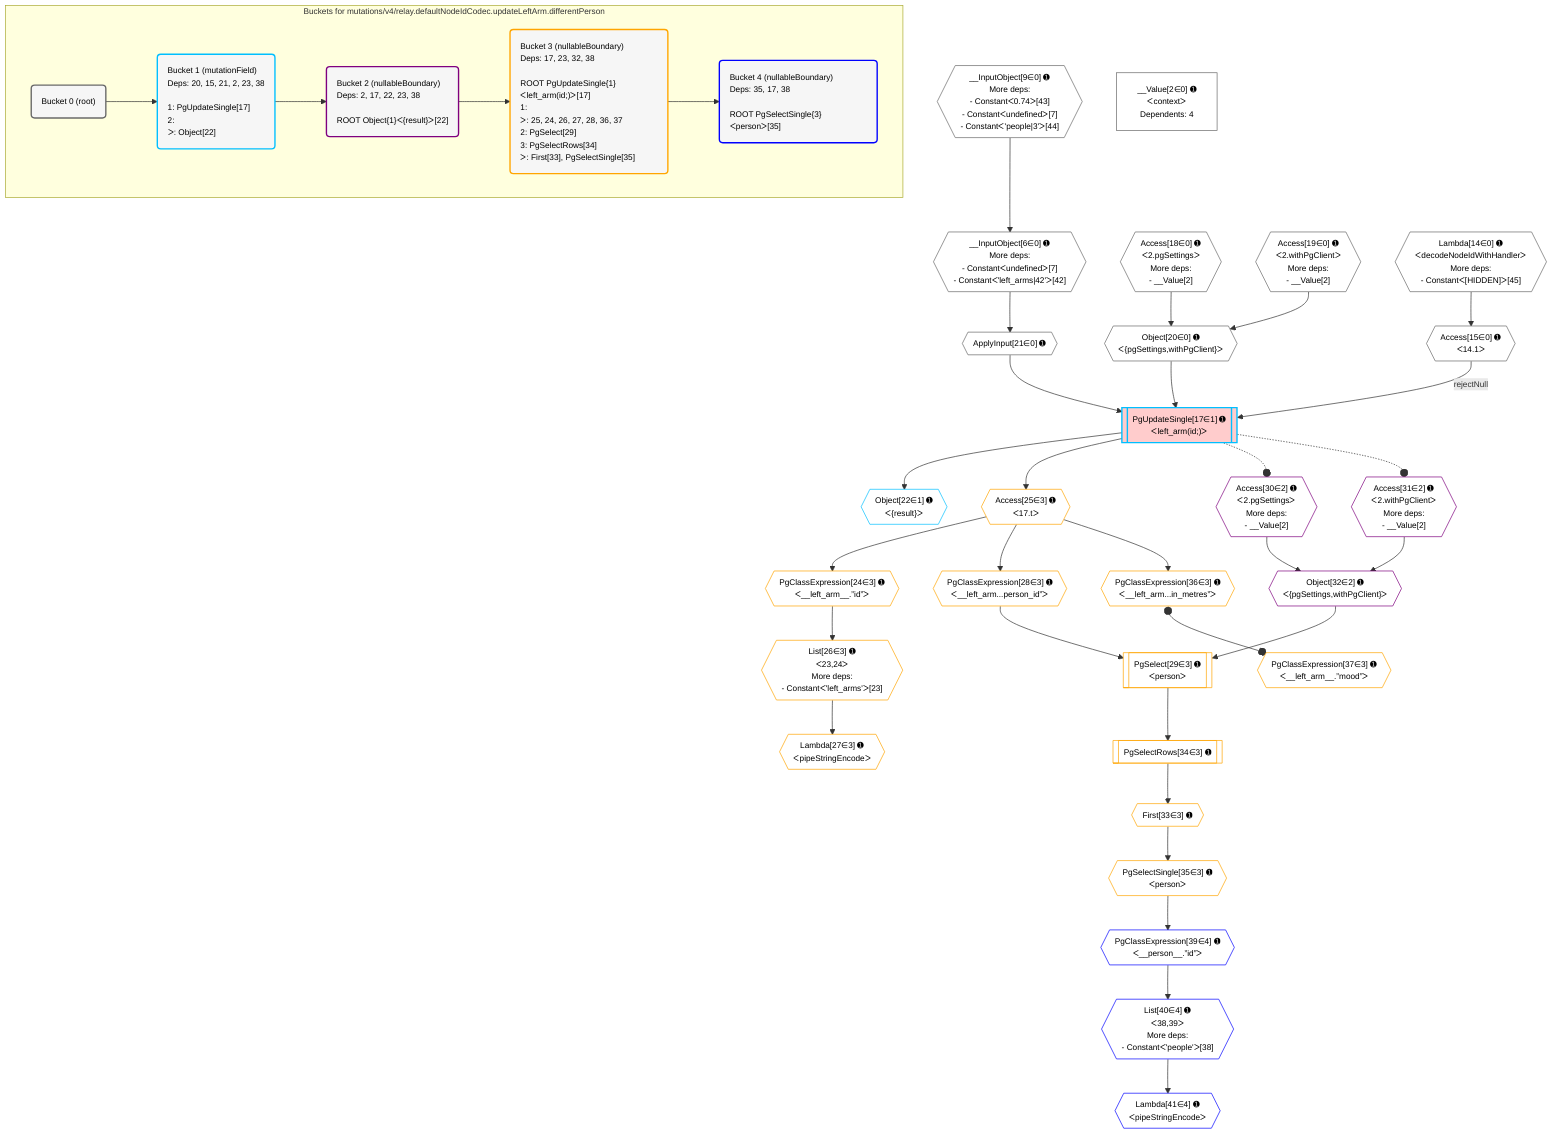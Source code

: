 %%{init: {'themeVariables': { 'fontSize': '12px'}}}%%
graph TD
    classDef path fill:#eee,stroke:#000,color:#000
    classDef plan fill:#fff,stroke-width:1px,color:#000
    classDef itemplan fill:#fff,stroke-width:2px,color:#000
    classDef unbatchedplan fill:#dff,stroke-width:1px,color:#000
    classDef sideeffectplan fill:#fcc,stroke-width:2px,color:#000
    classDef bucket fill:#f6f6f6,color:#000,stroke-width:2px,text-align:left

    subgraph "Buckets for mutations/v4/relay.defaultNodeIdCodec.updateLeftArm.differentPerson"
    Bucket0("Bucket 0 (root)"):::bucket
    Bucket1("Bucket 1 (mutationField)<br />Deps: 20, 15, 21, 2, 23, 38<br /><br />1: PgUpdateSingle[17]<br />2: <br />ᐳ: Object[22]"):::bucket
    Bucket2("Bucket 2 (nullableBoundary)<br />Deps: 2, 17, 22, 23, 38<br /><br />ROOT Object{1}ᐸ{result}ᐳ[22]"):::bucket
    Bucket3("Bucket 3 (nullableBoundary)<br />Deps: 17, 23, 32, 38<br /><br />ROOT PgUpdateSingle{1}ᐸleft_arm(id;)ᐳ[17]<br />1: <br />ᐳ: 25, 24, 26, 27, 28, 36, 37<br />2: PgSelect[29]<br />3: PgSelectRows[34]<br />ᐳ: First[33], PgSelectSingle[35]"):::bucket
    Bucket4("Bucket 4 (nullableBoundary)<br />Deps: 35, 17, 38<br /><br />ROOT PgSelectSingle{3}ᐸpersonᐳ[35]"):::bucket
    end
    Bucket0 --> Bucket1
    Bucket1 --> Bucket2
    Bucket2 --> Bucket3
    Bucket3 --> Bucket4

    %% plan dependencies
    __InputObject6{{"__InputObject[6∈0] ➊<br />More deps:<br />- Constantᐸundefinedᐳ[7]<br />- Constantᐸ'left_arms|42'ᐳ[42]"}}:::plan
    __InputObject9{{"__InputObject[9∈0] ➊<br />More deps:<br />- Constantᐸ0.74ᐳ[43]<br />- Constantᐸundefinedᐳ[7]<br />- Constantᐸ'people|3'ᐳ[44]"}}:::plan
    __InputObject9 --> __InputObject6
    Object20{{"Object[20∈0] ➊<br />ᐸ{pgSettings,withPgClient}ᐳ"}}:::plan
    Access18{{"Access[18∈0] ➊<br />ᐸ2.pgSettingsᐳ<br />More deps:<br />- __Value[2]"}}:::plan
    Access19{{"Access[19∈0] ➊<br />ᐸ2.withPgClientᐳ<br />More deps:<br />- __Value[2]"}}:::plan
    Access18 & Access19 --> Object20
    Lambda14{{"Lambda[14∈0] ➊<br />ᐸdecodeNodeIdWithHandlerᐳ<br />More deps:<br />- Constantᐸ[HIDDEN]ᐳ[45]"}}:::plan
    Access15{{"Access[15∈0] ➊<br />ᐸ14.1ᐳ"}}:::plan
    Lambda14 --> Access15
    ApplyInput21{{"ApplyInput[21∈0] ➊"}}:::plan
    __InputObject6 --> ApplyInput21
    __Value2["__Value[2∈0] ➊<br />ᐸcontextᐳ<br />Dependents: 4"]:::plan
    PgUpdateSingle17[["PgUpdateSingle[17∈1] ➊<br />ᐸleft_arm(id;)ᐳ"]]:::sideeffectplan
    Access15 -->|rejectNull| PgUpdateSingle17
    Object20 & ApplyInput21 --> PgUpdateSingle17
    Object22{{"Object[22∈1] ➊<br />ᐸ{result}ᐳ"}}:::plan
    PgUpdateSingle17 --> Object22
    Object32{{"Object[32∈2] ➊<br />ᐸ{pgSettings,withPgClient}ᐳ"}}:::plan
    Access30{{"Access[30∈2] ➊<br />ᐸ2.pgSettingsᐳ<br />More deps:<br />- __Value[2]"}}:::plan
    Access31{{"Access[31∈2] ➊<br />ᐸ2.withPgClientᐳ<br />More deps:<br />- __Value[2]"}}:::plan
    Access30 & Access31 --> Object32
    List26{{"List[26∈3] ➊<br />ᐸ23,24ᐳ<br />More deps:<br />- Constantᐸ'left_arms'ᐳ[23]"}}:::plan
    PgClassExpression24{{"PgClassExpression[24∈3] ➊<br />ᐸ__left_arm__.”id”ᐳ"}}:::plan
    PgClassExpression24 --> List26
    PgSelect29[["PgSelect[29∈3] ➊<br />ᐸpersonᐳ"]]:::plan
    PgClassExpression28{{"PgClassExpression[28∈3] ➊<br />ᐸ__left_arm...person_id”ᐳ"}}:::plan
    Object32 & PgClassExpression28 --> PgSelect29
    Access25{{"Access[25∈3] ➊<br />ᐸ17.tᐳ"}}:::plan
    Access25 --> PgClassExpression24
    PgUpdateSingle17 --> Access25
    Lambda27{{"Lambda[27∈3] ➊<br />ᐸpipeStringEncodeᐳ"}}:::plan
    List26 --> Lambda27
    Access25 --> PgClassExpression28
    First33{{"First[33∈3] ➊"}}:::plan
    PgSelectRows34[["PgSelectRows[34∈3] ➊"]]:::plan
    PgSelectRows34 --> First33
    PgSelect29 --> PgSelectRows34
    PgSelectSingle35{{"PgSelectSingle[35∈3] ➊<br />ᐸpersonᐳ"}}:::plan
    First33 --> PgSelectSingle35
    PgClassExpression36{{"PgClassExpression[36∈3] ➊<br />ᐸ__left_arm...in_metres”ᐳ"}}:::plan
    Access25 --> PgClassExpression36
    PgClassExpression37{{"PgClassExpression[37∈3] ➊<br />ᐸ__left_arm__.”mood”ᐳ"}}:::plan
    PgClassExpression36 o--o PgClassExpression37
    List40{{"List[40∈4] ➊<br />ᐸ38,39ᐳ<br />More deps:<br />- Constantᐸ'people'ᐳ[38]"}}:::plan
    PgClassExpression39{{"PgClassExpression[39∈4] ➊<br />ᐸ__person__.”id”ᐳ"}}:::plan
    PgClassExpression39 --> List40
    PgSelectSingle35 --> PgClassExpression39
    Lambda41{{"Lambda[41∈4] ➊<br />ᐸpipeStringEncodeᐳ"}}:::plan
    List40 --> Lambda41

    %% define steps
    classDef bucket0 stroke:#696969
    class Bucket0,__Value2,__InputObject6,__InputObject9,Lambda14,Access15,Access18,Access19,Object20,ApplyInput21 bucket0
    classDef bucket1 stroke:#00bfff
    class Bucket1,PgUpdateSingle17,Object22 bucket1
    classDef bucket2 stroke:#7f007f
    class Bucket2,Access30,Access31,Object32 bucket2
    classDef bucket3 stroke:#ffa500
    class Bucket3,PgClassExpression24,Access25,List26,Lambda27,PgClassExpression28,PgSelect29,First33,PgSelectRows34,PgSelectSingle35,PgClassExpression36,PgClassExpression37 bucket3
    classDef bucket4 stroke:#0000ff
    class Bucket4,PgClassExpression39,List40,Lambda41 bucket4

    %% implicit side effects
    PgUpdateSingle17 -.-o Access30
    PgUpdateSingle17 -.-o Access31